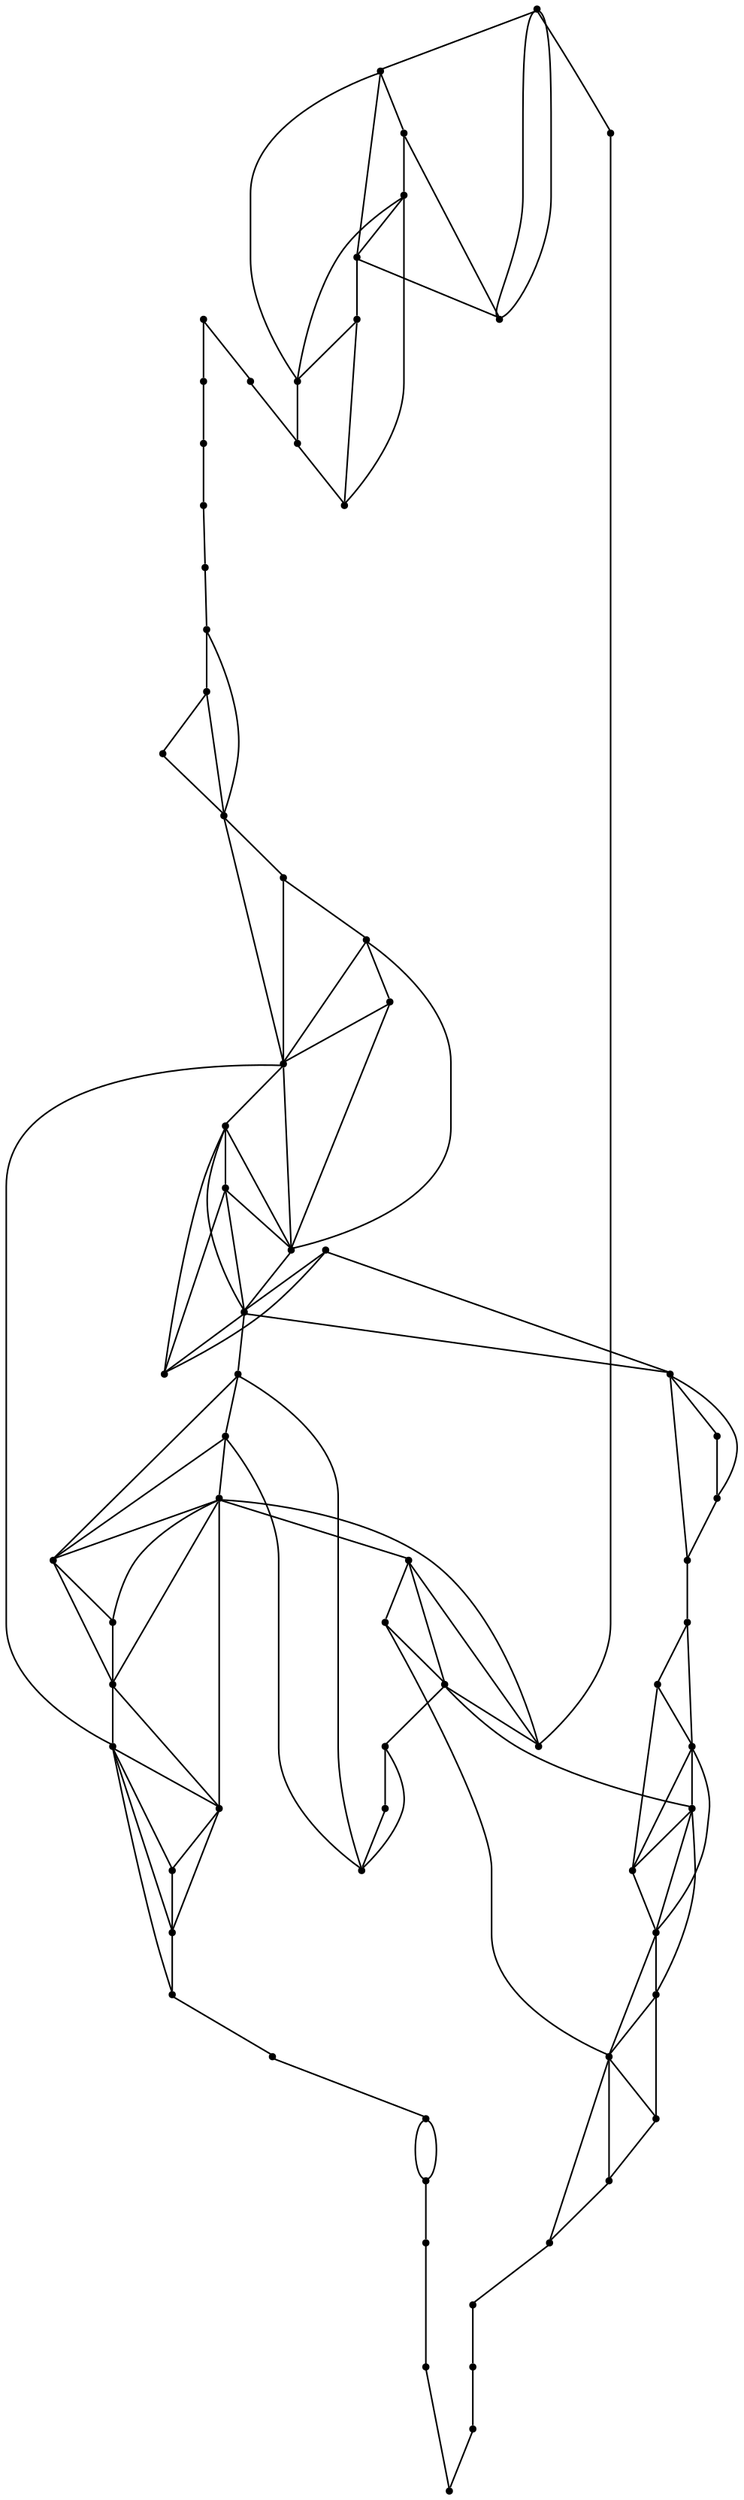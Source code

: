 graph {
  node [shape=point,comment="{\"directed\":false,\"doi\":\"10.1007/11618058_3\",\"figure\":\"5 (10)\"}"]

  v0 [pos="504.3313124545785,1277.024336601501"]
  v1 [pos="504.1479424055232,1282.42540751418"]
  v2 [pos="502.53931118277615,1288.853522087341"]
  v3 [pos="499.2845385174419,1296.1160063199256"]
  v4 [pos="494.6243050508721,1304.2118111701861"]
  v5 [pos="495.8797408702762,1268.0618325324908"]
  v6 [pos="488.68673691860465,1313.003512169128"]
  v7 [pos="489.1576535247093,1268.2993292264198"]
  v8 [pos="480.5393883993459,1321.4816450528358"]
  v9 [pos="481.0311466660611,1269.603478854105"]
  v10 [pos="472.39203193132266,1331.206611737813"]
  v11 [pos="463.45182594476745,1341.264951174662"]
  v12 [pos="458.2769179233285,1278.6118546577347"]
  v13 [pos="447.1446334484012,1281.6118279548539"]
  v14 [pos="446.69662518168604,1345.6024844896847"]
  v15 [pos="443.4397778888081,1361.2076798530475"]
  v16 [pos="433.35039516715113,1371.527453209167"]
  v17 [pos="410.9003894894622,1310.8326633226925"]
  v18 [pos="428.7391260901162,1287.5243544034217"]
  v19 [pos="424.00386423510173,1384.5295309476112"]
  v20 [pos="412.8486714207849,1288.4003996304725"]
  v21 [pos="346.3894247365552,1260.670189008321"]
  v22 [pos="408.0519417696221,1383.4368427050167"]
  v23 [pos="403.2416753724564,1400.2587357612506"]
  v24 [pos="403.9876510265262,1291.2284890266312"]
  v25 [pos="399.3951251362646,1428.2670378140663"]
  v26 [pos="394.8192757539971,1290.4670436632687"]
  v27 [pos="383.2848314861919,1281.6004156522008"]
  v28 [pos="306.4611748273982,1443.4378663154498"]
  v29 [pos="391.59366710574125,1442.5462126187535"]
  v30 [pos="353.81997751635174,1279.2076785814816"]
  v31 [pos="385.0914266896802,1457.5993577094928"]
  v32 [pos="386.3968761355378,1300.5691249620968"]
  v33 [pos="378.12033634629364,1470.8076516242877"]
  v34 [pos="381.9793820403343,1302.8691331001178"]
  v35 [pos="370.5324695675872,1480.0503769966022"]
  v36 [pos="372.9610476471657,1338.114996696716"]
  v37 [pos="363.4915652252907,1484.1170350166217"]
  v38 [pos="318.65822810683136,1234.9086800666705"]
  v39 [pos="329.8905239371366,1245.3201968920284"]
  v40 [pos="373.7143123183139,1306.6451747667843"]
  v41 [pos="355.45778865370636,1488.5983188402706"]
  v42 [pos="369.46039584847387,1296.7003861518756"]
  v43 [pos="364.0,1289.0784938585812"]
  v44 [pos="343.32532703488374,1469.7326699348346"]
  v45 [pos="347.3979480832122,1490.0952060473019"]
  v46 [pos="330.02388830850293,1487.5461935452674"]
  v47 [pos="322.87672488190407,1480.8003782681676"]
  v48 [pos="312.9821743277616,1475.4587530545448"]
  v49 [pos="292.2585290243459,1214.6649399848832"]
  v50 [pos="301.9718000545058,1471.608738050069"]
  v51 [pos="279.33425122638084,1208.1316351346227"]
  v52 [pos="266.51624046148254,1203.685827995544"]
  v53 [pos="279.5770064952762,1454.3326734952186"]
  v54 [pos="267.8581628134084,1443.945189262634"]
  v55 [pos="256.3726908839026,1431.6858330818072"]
  v56 [pos="252.75847906068316,1200.7326801073605"]
  v57 [pos="243.02958473382995,1421.0295398485714"]
  v58 [pos="241.29488610555958,1201.5941341173702"]
  v59 [pos="232.65577534520347,1405.956621910339"]
  v60 [pos="230.79709983648254,1205.1378925097042"]
  v61 [pos="223.25402434593025,1389.5743727139686"]
  v62 [pos="221.4745344295058,1211.383696342712"]
  v63 [pos="215.01916787790697,1372.1483269782916"]
  v64 [pos="213.7012070766715,1220.3899740628453"]
  v65 [pos="208.46793922601745,1353.4816145352577"]
  v66 [pos="207.37920489643895,1231.8128942898961"]
  v67 [pos="203.40554199218747,1334.3493182909542"]
  v68 [pos="202.61268849927322,1245.4274852526241"]
  v69 [pos="199.9371939725654,1315.1159961473995"]
  v70 [pos="199.4704345703125,1260.9378853889361"]
  v71 [pos="198.1274788789971,1296.1701750210973"]
  v72 [pos="197.9659878043241,1277.9785195442093"]

  v0 -- v1 [id="-1",pos="504.3313124545785,1277.024336601501 504.1479424055232,1282.42540751418 504.1479424055232,1282.42540751418 504.1479424055232,1282.42540751418"]
  v71 -- v72 [id="-4",pos="198.1274788789971,1296.1701750210973 197.9659878043241,1277.9785195442093 197.9659878043241,1277.9785195442093 197.9659878043241,1277.9785195442093"]
  v72 -- v70 [id="-5",pos="197.9659878043241,1277.9785195442093 199.4704345703125,1260.9378853889361 199.4704345703125,1260.9378853889361 199.4704345703125,1260.9378853889361"]
  v70 -- v68 [id="-10",pos="199.4704345703125,1260.9378853889361 202.61268849927322,1245.4274852526241 202.61268849927322,1245.4274852526241 202.61268849927322,1245.4274852526241"]
  v68 -- v66 [id="-17",pos="202.61268849927322,1245.4274852526241 207.37920489643895,1231.8128942898961 207.37920489643895,1231.8128942898961 207.37920489643895,1231.8128942898961"]
  v71 -- v69 [id="-22",pos="198.1274788789971,1296.1701750210973 199.9371939725654,1315.1159961473995 199.9371939725654,1315.1159961473995 199.9371939725654,1315.1159961473995"]
  v69 -- v67 [id="-27",pos="199.9371939725654,1315.1159961473995 203.40554199218747,1334.3493182909542 203.40554199218747,1334.3493182909542 203.40554199218747,1334.3493182909542"]
  v67 -- v65 [id="-38",pos="203.40554199218747,1334.3493182909542 208.46793922601745,1353.4816145352577 208.46793922601745,1353.4816145352577 208.46793922601745,1353.4816145352577"]
  v66 -- v64 [id="-52",pos="207.37920489643895,1231.8128942898961 213.7012070766715,1220.3899740628453 213.7012070766715,1220.3899740628453 213.7012070766715,1220.3899740628453"]
  v65 -- v63 [id="-73",pos="208.46793922601745,1353.4816145352577 215.01916787790697,1372.1483269782916 215.01916787790697,1372.1483269782916 215.01916787790697,1372.1483269782916"]
  v64 -- v62 [id="-94",pos="213.7012070766715,1220.3899740628453 221.4745344295058,1211.383696342712 221.4745344295058,1211.383696342712 221.4745344295058,1211.383696342712"]
  v63 -- v61 [id="-109",pos="215.01916787790697,1372.1483269782916 223.25402434593025,1389.5743727139686 223.25402434593025,1389.5743727139686 223.25402434593025,1389.5743727139686"]
  v62 -- v60 [id="-130",pos="221.4745344295058,1211.383696342712 230.79709983648254,1205.1378925097042 230.79709983648254,1205.1378925097042 230.79709983648254,1205.1378925097042"]
  v61 -- v59 [id="-145",pos="223.25402434593025,1389.5743727139686 232.65577534520347,1405.956621910339 232.65577534520347,1405.956621910339 232.65577534520347,1405.956621910339"]
  v64 -- v70 [id="-152",pos="213.7012070766715,1220.3899740628453 199.4704345703125,1260.9378853889361 199.4704345703125,1260.9378853889361 199.4704345703125,1260.9378853889361"]
  v64 -- v58 [id="-165",pos="213.7012070766715,1220.3899740628453 241.29488610555958,1201.5941341173702 241.29488610555958,1201.5941341173702 241.29488610555958,1201.5941341173702"]
  v59 -- v57 [id="-177",pos="232.65577534520347,1405.956621910339 243.02958473382995,1421.0295398485714 243.02958473382995,1421.0295398485714 243.02958473382995,1421.0295398485714"]
  v62 -- v68 [id="-184",pos="221.4745344295058,1211.383696342712 202.61268849927322,1245.4274852526241 202.61268849927322,1245.4274852526241 202.61268849927322,1245.4274852526241"]
  v60 -- v58 [id="-196",pos="230.79709983648254,1205.1378925097042 241.29488610555958,1201.5941341173702 241.29488610555958,1201.5941341173702 241.29488610555958,1201.5941341173702"]
  v58 -- v56 [id="-199",pos="241.29488610555958,1201.5941341173702 252.75847906068316,1200.7326801073605 252.75847906068316,1200.7326801073605 252.75847906068316,1200.7326801073605"]
  v61 -- v55 [id="-209",pos="223.25402434593025,1389.5743727139686 256.3726908839026,1431.6858330818072 256.3726908839026,1431.6858330818072 256.3726908839026,1431.6858330818072"]
  v60 -- v66 [id="-216",pos="230.79709983648254,1205.1378925097042 207.37920489643895,1231.8128942898961 207.37920489643895,1231.8128942898961 207.37920489643895,1231.8128942898961"]
  v60 -- v52 [id="-229",pos="230.79709983648254,1205.1378925097042 266.51624046148254,1203.685827995544 266.51624046148254,1203.685827995544 266.51624046148254,1203.685827995544"]
  v59 -- v55 [id="-237",pos="232.65577534520347,1405.956621910339 256.3726908839026,1431.6858330818072 256.3726908839026,1431.6858330818072 256.3726908839026,1431.6858330818072"]
  v55 -- v54 [id="-239",pos="256.3726908839026,1431.6858330818072 267.8581628134084,1443.945189262634 267.8581628134084,1443.945189262634 267.8581628134084,1443.945189262634"]
  v56 -- v52 [id="-261",pos="252.75847906068316,1200.7326801073605 266.51624046148254,1203.685827995544 266.51624046148254,1203.685827995544 266.51624046148254,1203.685827995544"]
  v52 -- v51 [id="-264",pos="266.51624046148254,1203.685827995544 279.33425122638084,1208.1316351346227 279.33425122638084,1208.1316351346227 279.33425122638084,1208.1316351346227"]
  v57 -- v55 [id="-268",pos="243.02958473382995,1421.0295398485714 256.3726908839026,1431.6858330818072 256.3726908839026,1431.6858330818072 256.3726908839026,1431.6858330818072"]
  v54 -- v53 [id="-272",pos="267.8581628134084,1443.945189262634 279.5770064952762,1454.3326734952186 279.5770064952762,1454.3326734952186 279.5770064952762,1454.3326734952186"]
  v56 -- v62 [id="-280",pos="252.75847906068316,1200.7326801073605 221.4745344295058,1211.383696342712 221.4745344295058,1211.383696342712 221.4745344295058,1211.383696342712"]
  v51 -- v49 [id="-291",pos="279.33425122638084,1208.1316351346227 292.2585290243459,1214.6649399848832 292.2585290243459,1214.6649399848832 292.2585290243459,1214.6649399848832"]
  v55 -- v28 [id="-304",pos="256.3726908839026,1431.6858330818072 306.4611748273982,1443.4378663154498 306.4611748273982,1443.4378663154498 306.4611748273982,1443.4378663154498"]
  v51 -- v52 [id="-325",pos="279.33425122638084,1208.1316351346227 314.1834393168605,1229.8284887723182 314.1834393168605,1229.8284887723182 314.1834393168605,1229.8284887723182 313.72918332122094,1230.4743170193885 313.72918332122094,1230.4743170193885 313.72918332122094,1230.4743170193885 266.51624046148254,1203.685827995544 266.51624046148254,1203.685827995544 266.51624046148254,1203.685827995544"]
  v53 -- v50 [id="-331",pos="279.5770064952762,1454.3326734952186 301.9718000545058,1471.608738050069 301.9718000545058,1471.608738050069 301.9718000545058,1471.608738050069"]
  v54 -- v28 [id="-332",pos="267.8581628134084,1443.945189262634 306.4611748273982,1443.4378663154498 306.4611748273982,1443.4378663154498 306.4611748273982,1443.4378663154498"]
  v51 -- v58 [id="-334",pos="279.33425122638084,1208.1316351346227 241.29488610555958,1201.5941341173702 241.29488610555958,1201.5941341173702 241.29488610555958,1201.5941341173702"]
  v49 -- v38 [id="-356",pos="292.2585290243459,1214.6649399848832 318.65822810683136,1234.9086800666705 318.65822810683136,1234.9086800666705 318.65822810683136,1234.9086800666705"]
  v53 -- v28 [id="-359",pos="279.5770064952762,1454.3326734952186 306.4611748273982,1443.4378663154498 306.4611748273982,1443.4378663154498 306.4611748273982,1443.4378663154498"]
  v53 -- v48 [id="-360",pos="279.5770064952762,1454.3326734952186 312.9821743277616,1475.4587530545448 312.9821743277616,1475.4587530545448 312.9821743277616,1475.4587530545448"]
  v38 -- v39 [id="-375",pos="318.65822810683136,1234.9086800666705 329.8905239371366,1245.3201968920284 329.8905239371366,1245.3201968920284 329.8905239371366,1245.3201968920284"]
  v50 -- v28 [id="-381",pos="301.9718000545058,1471.608738050069 306.4611748273982,1443.4378663154498 306.4611748273982,1443.4378663154498 306.4611748273982,1443.4378663154498"]
  v50 -- v48 [id="-386",pos="301.9718000545058,1471.608738050069 312.9821743277616,1475.4587530545448 312.9821743277616,1475.4587530545448 312.9821743277616,1475.4587530545448"]
  v48 -- v47 [id="-387",pos="312.9821743277616,1475.4587530545448 322.87672488190407,1480.8003782681676 322.87672488190407,1480.8003782681676 322.87672488190407,1480.8003782681676"]
  v47 -- v46 [id="-388",pos="322.87672488190407,1480.8003782681676 330.02388830850293,1487.5461935452674 330.02388830850293,1487.5461935452674 330.02388830850293,1487.5461935452674"]
  v28 -- v48 [id="-402",pos="306.4611748273982,1443.4378663154498 312.9821743277616,1475.4587530545448 312.9821743277616,1475.4587530545448 312.9821743277616,1475.4587530545448"]
  v28 -- v17 [id="-403",pos="306.4611748273982,1443.4378663154498 410.9003894894622,1310.8326633226925 410.9003894894622,1310.8326633226925 410.9003894894622,1310.8326633226925"]
  v28 -- v47 [id="-404",pos="306.4611748273982,1443.4378663154498 322.87672488190407,1480.8003782681676 322.87672488190407,1480.8003782681676 322.87672488190407,1480.8003782681676"]
  v48 -- v44 [id="-424",pos="312.9821743277616,1475.4587530545448 343.32532703488374,1469.7326699348346 343.32532703488374,1469.7326699348346 343.32532703488374,1469.7326699348346"]
  v1 -- v2 [id="-431",pos="504.1479424055232,1282.42540751418 502.53931118277615,1288.853522087341 502.53931118277615,1288.853522087341 502.53931118277615,1288.853522087341"]
  v39 -- v21 [id="-438",pos="329.8905239371366,1245.3201968920284 346.3894247365552,1260.670189008321 346.3894247365552,1260.670189008321 346.3894247365552,1260.670189008321"]
  v38 -- v27 [id="-440",pos="318.65822810683136,1234.9086800666705 383.2848314861919,1281.6004156522008 383.2848314861919,1281.6004156522008 383.2848314861919,1281.6004156522008"]
  v39 -- v30 [id="-444",pos="329.8905239371366,1245.3201968920284 353.81997751635174,1279.2076785814816 353.81997751635174,1279.2076785814816 353.81997751635174,1279.2076785814816"]
  v47 -- v44 [id="-456",pos="322.87672488190407,1480.8003782681676 343.32532703488374,1469.7326699348346 343.32532703488374,1469.7326699348346 343.32532703488374,1469.7326699348346"]
  v47 -- v45 [id="-460",pos="322.87672488190407,1480.8003782681676 347.3979480832122,1490.0952060473019 347.3979480832122,1490.0952060473019 347.3979480832122,1490.0952060473019"]
  v46 -- v48 [id="-461",pos="330.02388830850293,1487.5461935452674 312.9821743277616,1475.4587530545448 312.9821743277616,1475.4587530545448 312.9821743277616,1475.4587530545448"]
  v46 -- v44 [id="-479",pos="330.02388830850293,1487.5461935452674 343.32532703488374,1469.7326699348346 343.32532703488374,1469.7326699348346 343.32532703488374,1469.7326699348346"]
  v46 -- v45 [id="-485",pos="330.02388830850293,1487.5461935452674 347.3979480832122,1490.0952060473019 347.3979480832122,1490.0952060473019 347.3979480832122,1490.0952060473019"]
  v45 -- v41 [id="-486",pos="347.3979480832122,1490.0952060473019 355.45778865370636,1488.5983188402706 355.45778865370636,1488.5983188402706 355.45778865370636,1488.5983188402706"]
  v44 -- v36 [id="-495",pos="343.32532703488374,1469.7326699348346 372.9610476471657,1338.114996696716 372.9610476471657,1338.114996696716 372.9610476471657,1338.114996696716"]
  v44 -- v45 [id="-497",pos="343.32532703488374,1469.7326699348346 347.3979480832122,1490.0952060473019 347.3979480832122,1490.0952060473019 347.3979480832122,1490.0952060473019"]
  v44 -- v37 [id="-510",pos="343.32532703488374,1469.7326699348346 363.4915652252907,1484.1170350166217 363.4915652252907,1484.1170350166217 363.4915652252907,1484.1170350166217"]
  v21 -- v30 [id="-517",pos="346.3894247365552,1260.670189008321 353.81997751635174,1279.2076785814816 353.81997751635174,1279.2076785814816 353.81997751635174,1279.2076785814816"]
  v21 -- v14 [id="-520",pos="346.3894247365552,1260.670189008321 446.69662518168604,1345.6024844896847 446.69662518168604,1345.6024844896847 446.69662518168604,1345.6024844896847"]
  v37 -- v35 [id="-521",pos="363.4915652252907,1484.1170350166217 370.5324695675872,1480.0503769966022 370.5324695675872,1480.0503769966022 370.5324695675872,1480.0503769966022"]
  v41 -- v37 [id="-523",pos="355.45778865370636,1488.5983188402706 363.4915652252907,1484.1170350166217 363.4915652252907,1484.1170350166217 363.4915652252907,1484.1170350166217"]
  v30 -- v38 [id="-528",pos="353.81997751635174,1279.2076785814816 318.65822810683136,1234.9086800666705 318.65822810683136,1234.9086800666705 318.65822810683136,1234.9086800666705"]
  v41 -- v44 [id="-539",pos="355.45778865370636,1488.5983188402706 343.32532703488374,1469.7326699348346 343.32532703488374,1469.7326699348346 343.32532703488374,1469.7326699348346"]
  v30 -- v22 [id="-547",pos="353.81997751635174,1279.2076785814816 408.0519417696221,1383.4368427050167 408.0519417696221,1383.4368427050167 408.0519417696221,1383.4368427050167"]
  v30 -- v43 [id="-550",pos="353.81997751635174,1279.2076785814816 364.0,1289.0784938585812 364.0,1289.0784938585812 364.0,1289.0784938585812"]
  v37 -- v33 [id="-554",pos="363.4915652252907,1484.1170350166217 378.12033634629364,1470.8076516242877 378.12033634629364,1470.8076516242877 378.12033634629364,1470.8076516242877"]
  v42 -- v40 [id="-565",pos="369.46039584847387,1296.7003861518756 373.7143123183139,1306.6451747667843 373.7143123183139,1306.6451747667843 373.7143123183139,1306.6451747667843"]
  v37 -- v31 [id="-577",pos="363.4915652252907,1484.1170350166217 385.0914266896802,1457.5993577094928 385.0914266896802,1457.5993577094928 385.0914266896802,1457.5993577094928"]
  v35 -- v33 [id="-580",pos="370.5324695675872,1480.0503769966022 378.12033634629364,1470.8076516242877 378.12033634629364,1470.8076516242877 378.12033634629364,1470.8076516242877"]
  v43 -- v42 [id="-584",pos="364.0,1289.0784938585812 369.46039584847387,1296.7003861518756 369.46039584847387,1296.7003861518756 369.46039584847387,1296.7003861518756"]
  v33 -- v31 [id="-611",pos="378.12033634629364,1470.8076516242877 385.0914266896802,1457.5993577094928 385.0914266896802,1457.5993577094928 385.0914266896802,1457.5993577094928"]
  v31 -- v29 [id="-612",pos="385.0914266896802,1457.5993577094928 391.59366710574125,1442.5462126187535 391.59366710574125,1442.5462126187535 391.59366710574125,1442.5462126187535"]
  v36 -- v40 [id="-623",pos="372.9610476471657,1338.114996696716 373.7143123183139,1306.6451747667843 373.7143123183139,1306.6451747667843 373.7143123183139,1306.6451747667843"]
  v40 -- v43 [id="-626",pos="373.7143123183139,1306.6451747667843 364.0,1289.0784938585812 364.0,1289.0784938585812 364.0,1289.0784938585812"]
  v36 -- v32 [id="-630",pos="372.9610476471657,1338.114996696716 386.3968761355378,1300.5691249620968 386.3968761355378,1300.5691249620968 386.3968761355378,1300.5691249620968"]
  v40 -- v34 [id="-633",pos="373.7143123183139,1306.6451747667843 376.28665970203485,1306.5243760200397 376.28665970203485,1306.5243760200397 376.28665970203485,1306.5243760200397 378.66210029069765,1307.1243007433468 378.66210029069765,1307.1243007433468 378.66210029069765,1307.1243007433468 381.9793820403343,1302.8691331001178 381.9793820403343,1302.8691331001178 381.9793820403343,1302.8691331001178"]
  v36 -- v34 [id="-656",pos="372.9610476471657,1338.114996696716 381.9793820403343,1302.8691331001178 381.9793820403343,1302.8691331001178 381.9793820403343,1302.8691331001178"]
  v34 -- v32 [id="-667",pos="381.9793820403343,1302.8691331001178 386.3968761355378,1300.5691249620968 386.3968761355378,1300.5691249620968 386.3968761355378,1300.5691249620968"]
  v29 -- v25 [id="-670",pos="391.59366710574125,1442.5462126187535 399.3951251362646,1428.2670378140663 399.3951251362646,1428.2670378140663 399.3951251362646,1428.2670378140663"]
  v27 -- v39 [id="-682",pos="383.2848314861919,1281.6004156522008 329.8905239371366,1245.3201968920284 329.8905239371366,1245.3201968920284 329.8905239371366,1245.3201968920284"]
  v34 -- v27 [id="-685",pos="381.9793820403343,1302.8691331001178 383.2848314861919,1281.6004156522008 383.2848314861919,1281.6004156522008 383.2848314861919,1281.6004156522008"]
  v32 -- v26 [id="-691",pos="386.3968761355378,1300.5691249620968 394.8192757539971,1290.4670436632687 394.8192757539971,1290.4670436632687 394.8192757539971,1290.4670436632687"]
  v27 -- v32 [id="-699",pos="383.2848314861919,1281.6004156522008 386.3968761355378,1300.5691249620968 386.3968761355378,1300.5691249620968 386.3968761355378,1300.5691249620968"]
  v27 -- v26 [id="-714",pos="383.2848314861919,1281.6004156522008 394.8192757539971,1290.4670436632687 394.8192757539971,1290.4670436632687 394.8192757539971,1290.4670436632687"]
  v29 -- v23 [id="-717",pos="391.59366710574125,1442.5462126187535 403.2416753724564,1400.2587357612506 403.2416753724564,1400.2587357612506 403.2416753724564,1400.2587357612506"]
  v27 -- v24 [id="-719",pos="383.2848314861919,1281.6004156522008 403.9876510265262,1291.2284890266312 403.9876510265262,1291.2284890266312 403.9876510265262,1291.2284890266312"]
  v27 -- v20 [id="-721",pos="383.2848314861919,1281.6004156522008 412.8486714207849,1288.4003996304725 412.8486714207849,1288.4003996304725 412.8486714207849,1288.4003996304725"]
  v32 -- v24 [id="-731",pos="386.3968761355378,1300.5691249620968 403.9876510265262,1291.2284890266312 403.9876510265262,1291.2284890266312 403.9876510265262,1291.2284890266312"]
  v23 -- v22 [id="-745",pos="403.2416753724564,1400.2587357612506 408.0519417696221,1383.4368427050167 408.0519417696221,1383.4368427050167 408.0519417696221,1383.4368427050167"]
  v26 -- v24 [id="-757",pos="394.8192757539971,1290.4670436632687 403.9876510265262,1291.2284890266312 403.9876510265262,1291.2284890266312 403.9876510265262,1291.2284890266312"]
  v24 -- v20 [id="-758",pos="403.9876510265262,1291.2284890266312 412.8486714207849,1288.4003996304725 412.8486714207849,1288.4003996304725 412.8486714207849,1288.4003996304725"]
  v25 -- v23 [id="-771",pos="399.3951251362646,1428.2670378140663 403.2416753724564,1400.2587357612506 403.2416753724564,1400.2587357612506 403.2416753724564,1400.2587357612506"]
  v25 -- v19 [id="-774",pos="399.3951251362646,1428.2670378140663 424.00386423510173,1384.5295309476112 424.00386423510173,1384.5295309476112 424.00386423510173,1384.5295309476112"]
  v23 -- v16 [id="-796",pos="403.2416753724564,1400.2587357612506 433.35039516715113,1371.527453209167 433.35039516715113,1371.527453209167 433.35039516715113,1371.527453209167"]
  v23 -- v19 [id="-797",pos="403.2416753724564,1400.2587357612506 424.00386423510173,1384.5295309476112 424.00386423510173,1384.5295309476112 424.00386423510173,1384.5295309476112"]
  v24 -- v17 [id="-799",pos="403.9876510265262,1291.2284890266312 410.9003894894622,1310.8326633226925 410.9003894894622,1310.8326633226925 410.9003894894622,1310.8326633226925"]
  v20 -- v18 [id="-803",pos="412.8486714207849,1288.4003996304725 428.7391260901162,1287.5243544034217 428.7391260901162,1287.5243544034217 428.7391260901162,1287.5243544034217"]
  v22 -- v15 [id="-817",pos="408.0519417696221,1383.4368427050167 443.4397778888081,1361.2076798530475 443.4397778888081,1361.2076798530475 443.4397778888081,1361.2076798530475"]
  v22 -- v16 [id="-818",pos="408.0519417696221,1383.4368427050167 433.35039516715113,1371.527453209167 433.35039516715113,1371.527453209167 433.35039516715113,1371.527453209167"]
  v22 -- v19 [id="-824",pos="408.0519417696221,1383.4368427050167 424.00386423510173,1384.5295309476112 424.00386423510173,1384.5295309476112 424.00386423510173,1384.5295309476112"]
  v17 -- v20 [id="-825",pos="410.9003894894622,1310.8326633226925 412.8486714207849,1288.4003996304725 412.8486714207849,1288.4003996304725 412.8486714207849,1288.4003996304725"]
  v17 -- v18 [id="-835",pos="410.9003894894622,1310.8326633226925 428.7391260901162,1287.5243544034217 428.7391260901162,1287.5243544034217 428.7391260901162,1287.5243544034217"]
  v17 -- v13 [id="-836",pos="410.9003894894622,1310.8326633226925 447.1446334484012,1281.6118279548539 447.1446334484012,1281.6118279548539 447.1446334484012,1281.6118279548539"]
  v17 -- v12 [id="-838",pos="410.9003894894622,1310.8326633226925 458.2769179233285,1278.6118546577347 458.2769179233285,1278.6118546577347 458.2769179233285,1278.6118546577347"]
  v20 -- v13 [id="-843",pos="412.8486714207849,1288.4003996304725 447.1446334484012,1281.6118279548539 447.1446334484012,1281.6118279548539 447.1446334484012,1281.6118279548539"]
  v19 -- v16 [id="-853",pos="424.00386423510173,1384.5295309476112 433.35039516715113,1371.527453209167 433.35039516715113,1371.527453209167 433.35039516715113,1371.527453209167"]
  v16 -- v14 [id="-854",pos="433.35039516715113,1371.527453209167 446.69662518168604,1345.6024844896847 446.69662518168604,1345.6024844896847 446.69662518168604,1345.6024844896847"]
  v16 -- v15 [id="-857",pos="433.35039516715113,1371.527453209167 443.4397778888081,1361.2076798530475 443.4397778888081,1361.2076798530475 443.4397778888081,1361.2076798530475"]
  v18 -- v13 [id="-868",pos="428.7391260901162,1287.5243544034217 447.1446334484012,1281.6118279548539 447.1446334484012,1281.6118279548539 447.1446334484012,1281.6118279548539"]
  v13 -- v12 [id="-870",pos="447.1446334484012,1281.6118279548539 458.2769179233285,1278.6118546577347 458.2769179233285,1278.6118546577347 458.2769179233285,1278.6118546577347"]
  v15 -- v11 [id="-882",pos="443.4397778888081,1361.2076798530475 463.45182594476745,1341.264951174662 463.45182594476745,1341.264951174662 463.45182594476745,1341.264951174662"]
  v15 -- v14 [id="-893",pos="443.4397778888081,1361.2076798530475 446.69662518168604,1345.6024844896847 446.69662518168604,1345.6024844896847 446.69662518168604,1345.6024844896847"]
  v11 -- v10 [id="-896",pos="463.45182594476745,1341.264951174662 472.39203193132266,1331.206611737813 472.39203193132266,1331.206611737813 472.39203193132266,1331.206611737813"]
  v14 -- v8 [id="-916",pos="446.69662518168604,1345.6024844896847 480.5393883993459,1321.4816450528358 480.5393883993459,1321.4816450528358 480.5393883993459,1321.4816450528358"]
  v14 -- v10 [id="-917",pos="446.69662518168604,1345.6024844896847 472.39203193132266,1331.206611737813 472.39203193132266,1331.206611737813 472.39203193132266,1331.206611737813"]
  v14 -- v11 [id="-918",pos="446.69662518168604,1345.6024844896847 463.45182594476745,1341.264951174662 463.45182594476745,1341.264951174662 463.45182594476745,1341.264951174662"]
  v12 -- v9 [id="-936",pos="458.2769179233285,1278.6118546577347 481.0311466660611,1269.603478854105 481.0311466660611,1269.603478854105 481.0311466660611,1269.603478854105"]
  v10 -- v8 [id="-948",pos="472.39203193132266,1331.206611737813 480.5393883993459,1321.4816450528358 480.5393883993459,1321.4816450528358 480.5393883993459,1321.4816450528358"]
  v8 -- v6 [id="-952",pos="480.5393883993459,1321.4816450528358 488.68673691860465,1313.003512169128 488.68673691860465,1313.003512169128 488.68673691860465,1313.003512169128"]
  v6 -- v4 [id="-965",pos="488.68673691860465,1313.003512169128 494.6243050508721,1304.2118111701861 494.6243050508721,1304.2118111701861 494.6243050508721,1304.2118111701861"]
  v9 -- v7 [id="-976",pos="481.0311466660611,1269.603478854105 489.1576535247093,1268.2993292264198 489.1576535247093,1268.2993292264198 489.1576535247093,1268.2993292264198"]
  v7 -- v5 [id="-993",pos="489.1576535247093,1268.2993292264198 495.8797408702762,1268.0618325324908 495.8797408702762,1268.0618325324908 495.8797408702762,1268.0618325324908"]
  v4 -- v3 [id="-1000",pos="494.6243050508721,1304.2118111701861 499.2845385174419,1296.1160063199256 499.2845385174419,1296.1160063199256 499.2845385174419,1296.1160063199256"]
  v3 -- v2 [id="-1033",pos="499.2845385174419,1296.1160063199256 502.53931118277615,1288.853522087341 502.53931118277615,1288.853522087341 502.53931118277615,1288.853522087341"]
  v5 -- v7 [id="-1044",pos="495.8797408702762,1268.0618325324908 501.001535247093,1271.8410213244015 501.001535247093,1271.8410213244015 501.001535247093,1271.8410213244015 500.6972883357558,1272.5534796170448 500.6972883357558,1272.5534796170448 500.6972883357558,1272.5534796170448 489.1576535247093,1268.2993292264198 489.1576535247093,1268.2993292264198 489.1576535247093,1268.2993292264198"]
  v5 -- v0 [id="-1073",pos="495.8797408702762,1268.0618325324908 497.5300554142442,1270.0285314969276 497.5300554142442,1270.0285314969276 497.5300554142442,1270.0285314969276 504.3313124545785,1277.024336601501 504.3313124545785,1277.024336601501 504.3313124545785,1277.024336601501"]
}